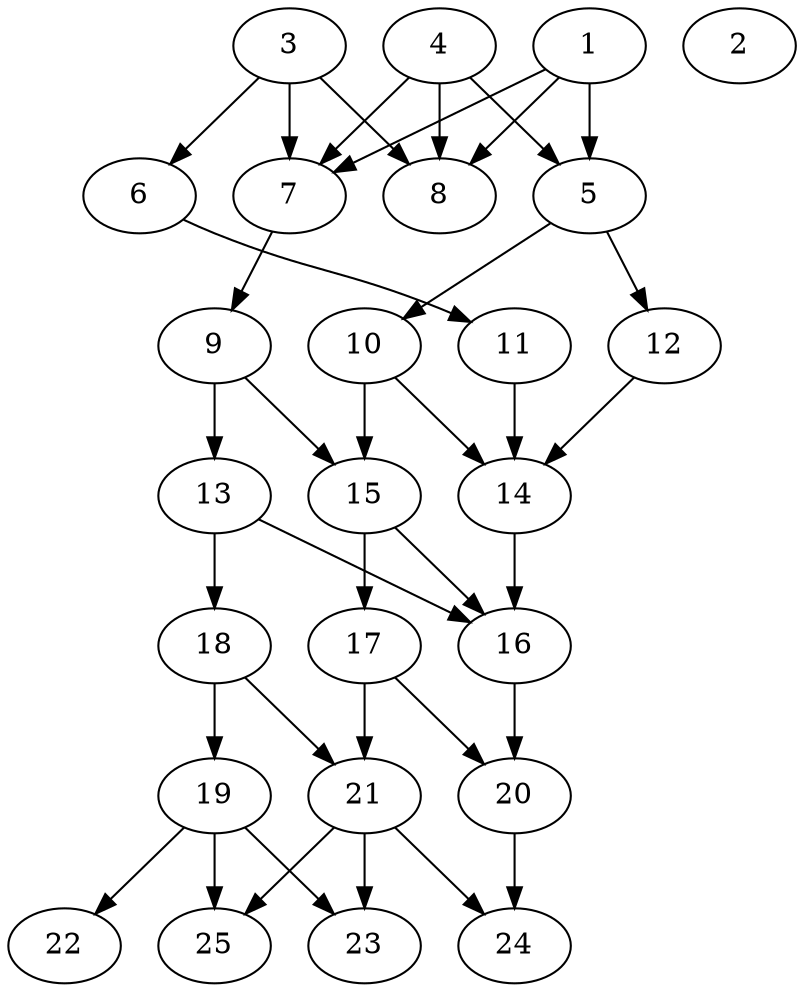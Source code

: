 // DAG automatically generated by daggen at Thu Oct  3 14:00:39 2019
// ./daggen --dot -n 25 --ccr 0.5 --fat 0.5 --regular 0.7 --density 0.7 --mindata 5242880 --maxdata 52428800 
digraph G {
  1 [size="35921920", alpha="0.06", expect_size="17960960"] 
  1 -> 5 [size ="17960960"]
  1 -> 7 [size ="17960960"]
  1 -> 8 [size ="17960960"]
  2 [size="26603520", alpha="0.01", expect_size="13301760"] 
  3 [size="14028800", alpha="0.12", expect_size="7014400"] 
  3 -> 6 [size ="7014400"]
  3 -> 7 [size ="7014400"]
  3 -> 8 [size ="7014400"]
  4 [size="52703232", alpha="0.05", expect_size="26351616"] 
  4 -> 5 [size ="26351616"]
  4 -> 7 [size ="26351616"]
  4 -> 8 [size ="26351616"]
  5 [size="22716416", alpha="0.07", expect_size="11358208"] 
  5 -> 10 [size ="11358208"]
  5 -> 12 [size ="11358208"]
  6 [size="49360896", alpha="0.05", expect_size="24680448"] 
  6 -> 11 [size ="24680448"]
  7 [size="10725376", alpha="0.03", expect_size="5362688"] 
  7 -> 9 [size ="5362688"]
  8 [size="56737792", alpha="0.07", expect_size="28368896"] 
  9 [size="30541824", alpha="0.05", expect_size="15270912"] 
  9 -> 13 [size ="15270912"]
  9 -> 15 [size ="15270912"]
  10 [size="57665536", alpha="0.10", expect_size="28832768"] 
  10 -> 14 [size ="28832768"]
  10 -> 15 [size ="28832768"]
  11 [size="45699072", alpha="0.11", expect_size="22849536"] 
  11 -> 14 [size ="22849536"]
  12 [size="72488960", alpha="0.18", expect_size="36244480"] 
  12 -> 14 [size ="36244480"]
  13 [size="79536128", alpha="0.01", expect_size="39768064"] 
  13 -> 16 [size ="39768064"]
  13 -> 18 [size ="39768064"]
  14 [size="41064448", alpha="0.12", expect_size="20532224"] 
  14 -> 16 [size ="20532224"]
  15 [size="63209472", alpha="0.10", expect_size="31604736"] 
  15 -> 16 [size ="31604736"]
  15 -> 17 [size ="31604736"]
  16 [size="94943232", alpha="0.04", expect_size="47471616"] 
  16 -> 20 [size ="47471616"]
  17 [size="25298944", alpha="0.16", expect_size="12649472"] 
  17 -> 20 [size ="12649472"]
  17 -> 21 [size ="12649472"]
  18 [size="37468160", alpha="0.11", expect_size="18734080"] 
  18 -> 19 [size ="18734080"]
  18 -> 21 [size ="18734080"]
  19 [size="68540416", alpha="0.17", expect_size="34270208"] 
  19 -> 22 [size ="34270208"]
  19 -> 23 [size ="34270208"]
  19 -> 25 [size ="34270208"]
  20 [size="91357184", alpha="0.07", expect_size="45678592"] 
  20 -> 24 [size ="45678592"]
  21 [size="45791232", alpha="0.02", expect_size="22895616"] 
  21 -> 23 [size ="22895616"]
  21 -> 24 [size ="22895616"]
  21 -> 25 [size ="22895616"]
  22 [size="97832960", alpha="0.00", expect_size="48916480"] 
  23 [size="90400768", alpha="0.20", expect_size="45200384"] 
  24 [size="96522240", alpha="0.08", expect_size="48261120"] 
  25 [size="58124288", alpha="0.19", expect_size="29062144"] 
}

